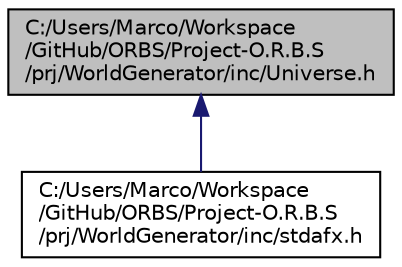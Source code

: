 digraph "C:/Users/Marco/Workspace/GitHub/ORBS/Project-O.R.B.S/prj/WorldGenerator/inc/Universe.h"
{
  edge [fontname="Helvetica",fontsize="10",labelfontname="Helvetica",labelfontsize="10"];
  node [fontname="Helvetica",fontsize="10",shape=record];
  Node1 [label="C:/Users/Marco/Workspace\l/GitHub/ORBS/Project-O.R.B.S\l/prj/WorldGenerator/inc/Universe.h",height=0.2,width=0.4,color="black", fillcolor="grey75", style="filled" fontcolor="black"];
  Node1 -> Node2 [dir="back",color="midnightblue",fontsize="10",style="solid",fontname="Helvetica"];
  Node2 [label="C:/Users/Marco/Workspace\l/GitHub/ORBS/Project-O.R.B.S\l/prj/WorldGenerator/inc/stdafx.h",height=0.2,width=0.4,color="black", fillcolor="white", style="filled",URL="$_world_generator_2inc_2stdafx_8h_source.html"];
}
